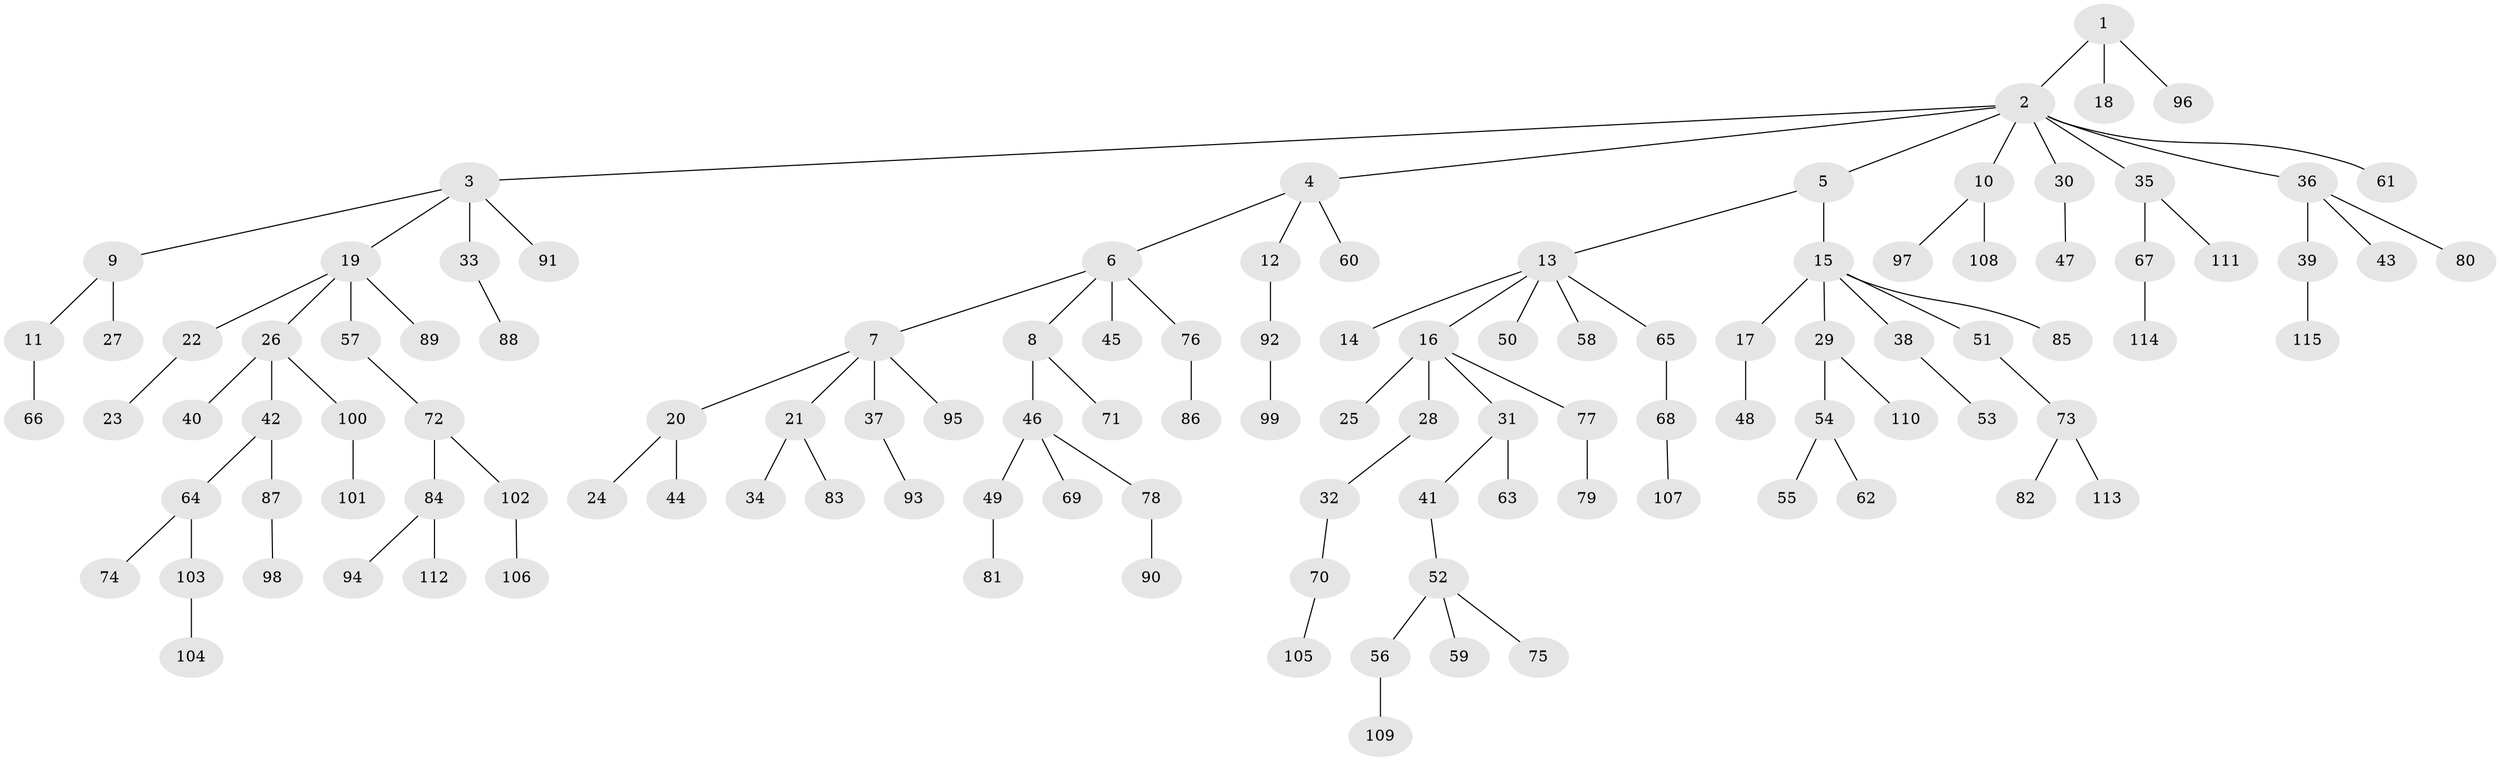 // coarse degree distribution, {2: 0.275, 1: 0.5875, 4: 0.025, 5: 0.05, 27: 0.0125, 3: 0.05}
// Generated by graph-tools (version 1.1) at 2025/55/03/04/25 21:55:58]
// undirected, 115 vertices, 114 edges
graph export_dot {
graph [start="1"]
  node [color=gray90,style=filled];
  1;
  2;
  3;
  4;
  5;
  6;
  7;
  8;
  9;
  10;
  11;
  12;
  13;
  14;
  15;
  16;
  17;
  18;
  19;
  20;
  21;
  22;
  23;
  24;
  25;
  26;
  27;
  28;
  29;
  30;
  31;
  32;
  33;
  34;
  35;
  36;
  37;
  38;
  39;
  40;
  41;
  42;
  43;
  44;
  45;
  46;
  47;
  48;
  49;
  50;
  51;
  52;
  53;
  54;
  55;
  56;
  57;
  58;
  59;
  60;
  61;
  62;
  63;
  64;
  65;
  66;
  67;
  68;
  69;
  70;
  71;
  72;
  73;
  74;
  75;
  76;
  77;
  78;
  79;
  80;
  81;
  82;
  83;
  84;
  85;
  86;
  87;
  88;
  89;
  90;
  91;
  92;
  93;
  94;
  95;
  96;
  97;
  98;
  99;
  100;
  101;
  102;
  103;
  104;
  105;
  106;
  107;
  108;
  109;
  110;
  111;
  112;
  113;
  114;
  115;
  1 -- 2;
  1 -- 18;
  1 -- 96;
  2 -- 3;
  2 -- 4;
  2 -- 5;
  2 -- 10;
  2 -- 30;
  2 -- 35;
  2 -- 36;
  2 -- 61;
  3 -- 9;
  3 -- 19;
  3 -- 33;
  3 -- 91;
  4 -- 6;
  4 -- 12;
  4 -- 60;
  5 -- 13;
  5 -- 15;
  6 -- 7;
  6 -- 8;
  6 -- 45;
  6 -- 76;
  7 -- 20;
  7 -- 21;
  7 -- 37;
  7 -- 95;
  8 -- 46;
  8 -- 71;
  9 -- 11;
  9 -- 27;
  10 -- 97;
  10 -- 108;
  11 -- 66;
  12 -- 92;
  13 -- 14;
  13 -- 16;
  13 -- 50;
  13 -- 58;
  13 -- 65;
  15 -- 17;
  15 -- 29;
  15 -- 38;
  15 -- 51;
  15 -- 85;
  16 -- 25;
  16 -- 28;
  16 -- 31;
  16 -- 77;
  17 -- 48;
  19 -- 22;
  19 -- 26;
  19 -- 57;
  19 -- 89;
  20 -- 24;
  20 -- 44;
  21 -- 34;
  21 -- 83;
  22 -- 23;
  26 -- 40;
  26 -- 42;
  26 -- 100;
  28 -- 32;
  29 -- 54;
  29 -- 110;
  30 -- 47;
  31 -- 41;
  31 -- 63;
  32 -- 70;
  33 -- 88;
  35 -- 67;
  35 -- 111;
  36 -- 39;
  36 -- 43;
  36 -- 80;
  37 -- 93;
  38 -- 53;
  39 -- 115;
  41 -- 52;
  42 -- 64;
  42 -- 87;
  46 -- 49;
  46 -- 69;
  46 -- 78;
  49 -- 81;
  51 -- 73;
  52 -- 56;
  52 -- 59;
  52 -- 75;
  54 -- 55;
  54 -- 62;
  56 -- 109;
  57 -- 72;
  64 -- 74;
  64 -- 103;
  65 -- 68;
  67 -- 114;
  68 -- 107;
  70 -- 105;
  72 -- 84;
  72 -- 102;
  73 -- 82;
  73 -- 113;
  76 -- 86;
  77 -- 79;
  78 -- 90;
  84 -- 94;
  84 -- 112;
  87 -- 98;
  92 -- 99;
  100 -- 101;
  102 -- 106;
  103 -- 104;
}
